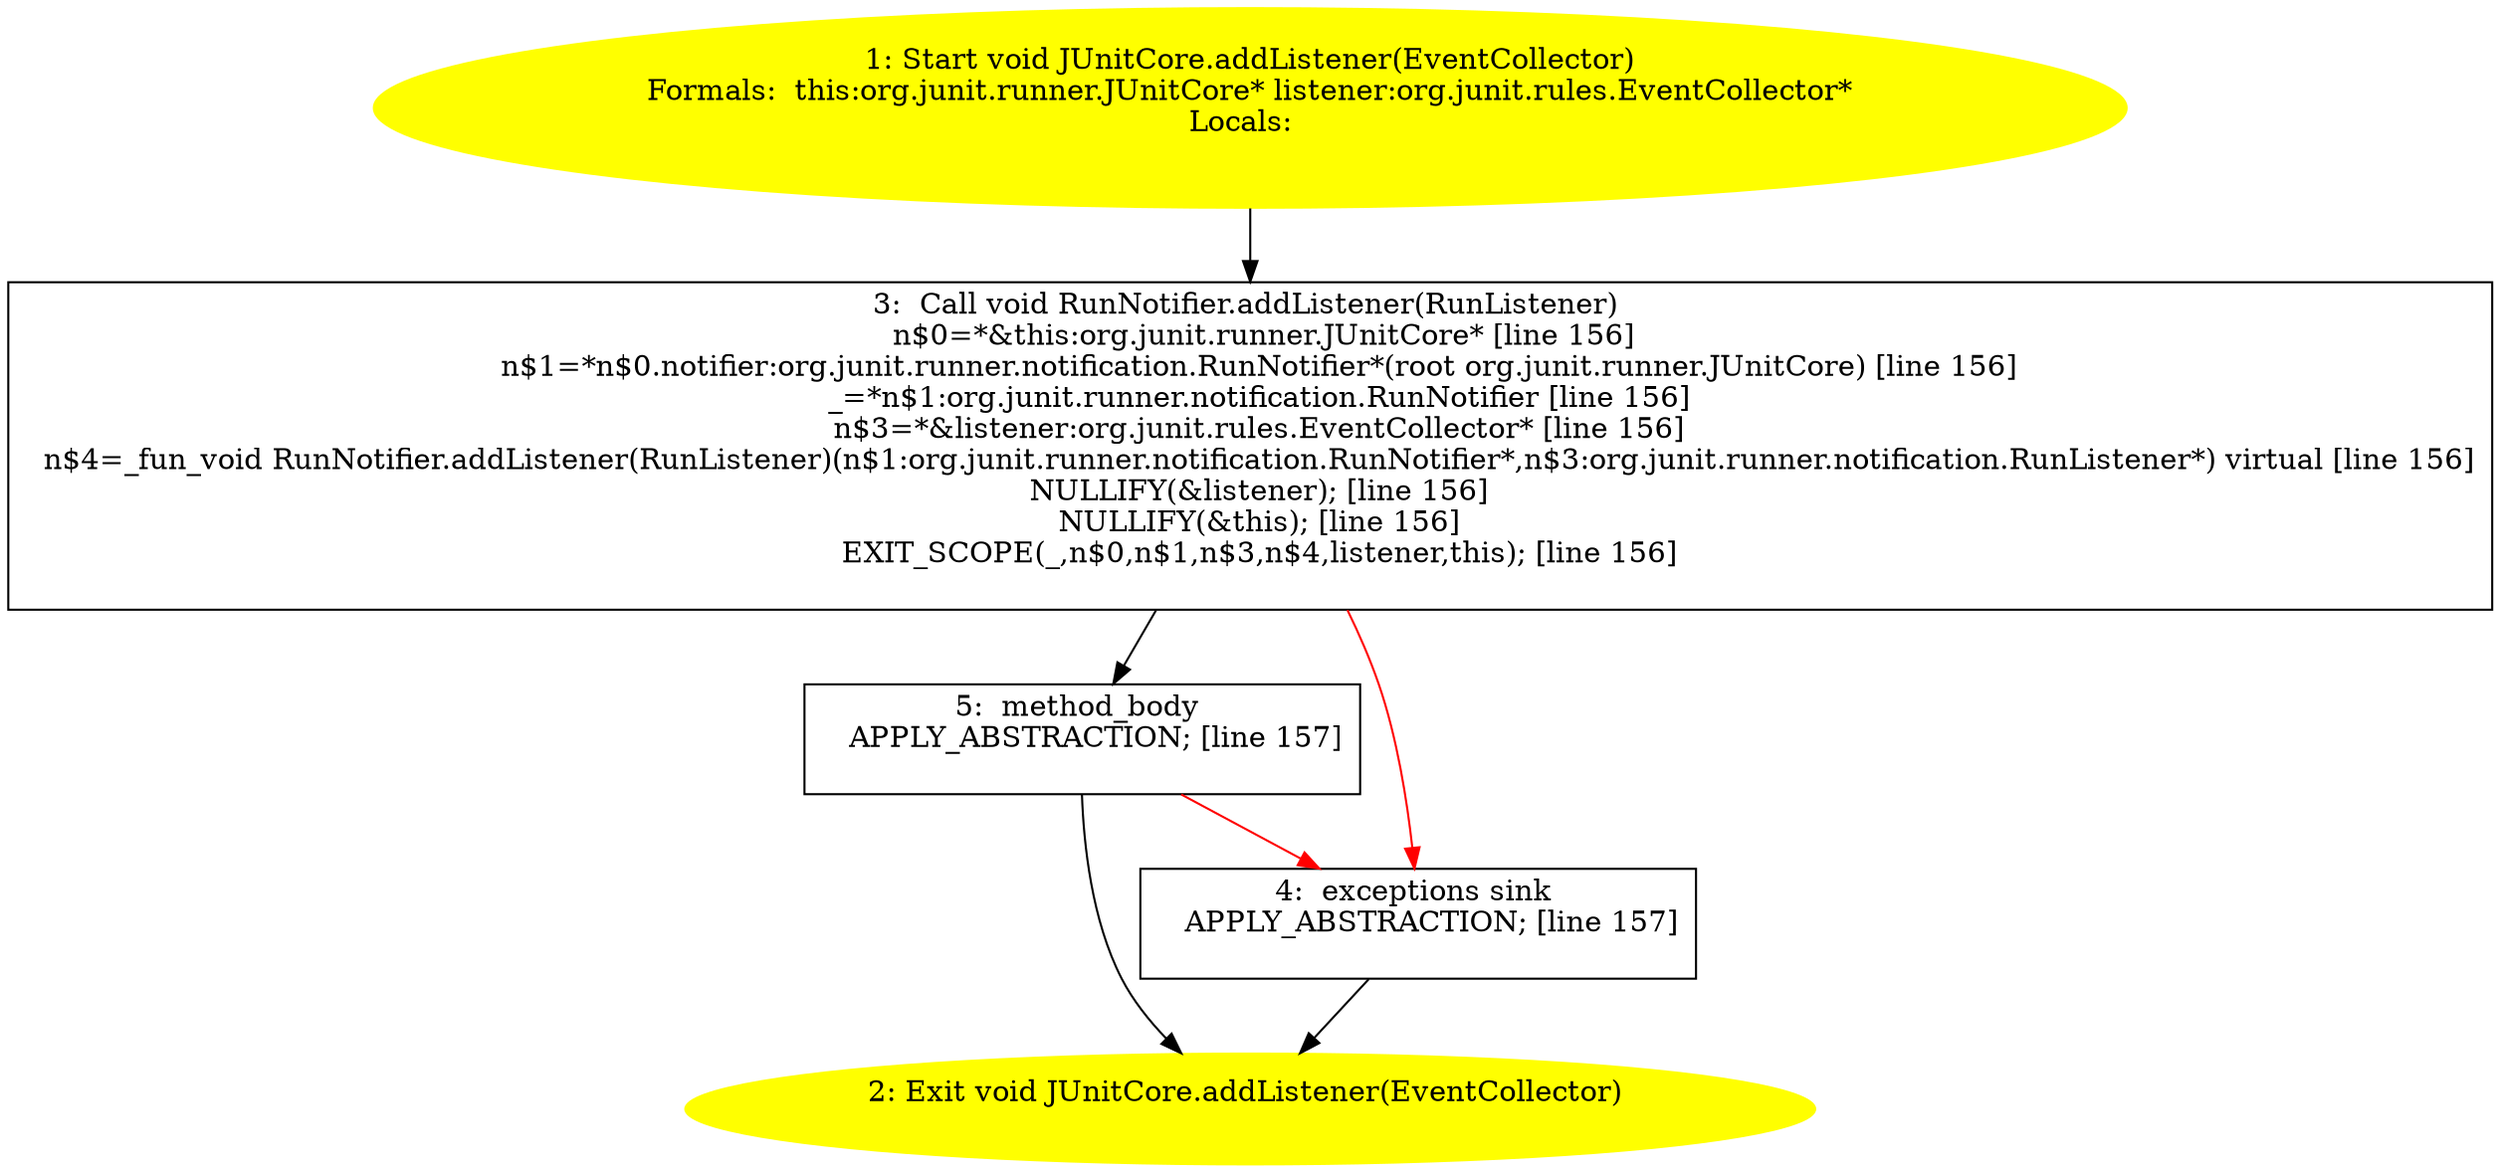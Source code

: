 /* @generated */
digraph cfg {
"org.junit.runner.JUnitCore.addListener(org.junit.rules.EventCollector):void.0474b217b84f263342176d5ab1bf4b27_1" [label="1: Start void JUnitCore.addListener(EventCollector)\nFormals:  this:org.junit.runner.JUnitCore* listener:org.junit.rules.EventCollector*\nLocals:  \n  " color=yellow style=filled]
	

	 "org.junit.runner.JUnitCore.addListener(org.junit.rules.EventCollector):void.0474b217b84f263342176d5ab1bf4b27_1" -> "org.junit.runner.JUnitCore.addListener(org.junit.rules.EventCollector):void.0474b217b84f263342176d5ab1bf4b27_3" ;
"org.junit.runner.JUnitCore.addListener(org.junit.rules.EventCollector):void.0474b217b84f263342176d5ab1bf4b27_2" [label="2: Exit void JUnitCore.addListener(EventCollector) \n  " color=yellow style=filled]
	

"org.junit.runner.JUnitCore.addListener(org.junit.rules.EventCollector):void.0474b217b84f263342176d5ab1bf4b27_3" [label="3:  Call void RunNotifier.addListener(RunListener) \n   n$0=*&this:org.junit.runner.JUnitCore* [line 156]\n  n$1=*n$0.notifier:org.junit.runner.notification.RunNotifier*(root org.junit.runner.JUnitCore) [line 156]\n  _=*n$1:org.junit.runner.notification.RunNotifier [line 156]\n  n$3=*&listener:org.junit.rules.EventCollector* [line 156]\n  n$4=_fun_void RunNotifier.addListener(RunListener)(n$1:org.junit.runner.notification.RunNotifier*,n$3:org.junit.runner.notification.RunListener*) virtual [line 156]\n  NULLIFY(&listener); [line 156]\n  NULLIFY(&this); [line 156]\n  EXIT_SCOPE(_,n$0,n$1,n$3,n$4,listener,this); [line 156]\n " shape="box"]
	

	 "org.junit.runner.JUnitCore.addListener(org.junit.rules.EventCollector):void.0474b217b84f263342176d5ab1bf4b27_3" -> "org.junit.runner.JUnitCore.addListener(org.junit.rules.EventCollector):void.0474b217b84f263342176d5ab1bf4b27_5" ;
	 "org.junit.runner.JUnitCore.addListener(org.junit.rules.EventCollector):void.0474b217b84f263342176d5ab1bf4b27_3" -> "org.junit.runner.JUnitCore.addListener(org.junit.rules.EventCollector):void.0474b217b84f263342176d5ab1bf4b27_4" [color="red" ];
"org.junit.runner.JUnitCore.addListener(org.junit.rules.EventCollector):void.0474b217b84f263342176d5ab1bf4b27_4" [label="4:  exceptions sink \n   APPLY_ABSTRACTION; [line 157]\n " shape="box"]
	

	 "org.junit.runner.JUnitCore.addListener(org.junit.rules.EventCollector):void.0474b217b84f263342176d5ab1bf4b27_4" -> "org.junit.runner.JUnitCore.addListener(org.junit.rules.EventCollector):void.0474b217b84f263342176d5ab1bf4b27_2" ;
"org.junit.runner.JUnitCore.addListener(org.junit.rules.EventCollector):void.0474b217b84f263342176d5ab1bf4b27_5" [label="5:  method_body \n   APPLY_ABSTRACTION; [line 157]\n " shape="box"]
	

	 "org.junit.runner.JUnitCore.addListener(org.junit.rules.EventCollector):void.0474b217b84f263342176d5ab1bf4b27_5" -> "org.junit.runner.JUnitCore.addListener(org.junit.rules.EventCollector):void.0474b217b84f263342176d5ab1bf4b27_2" ;
	 "org.junit.runner.JUnitCore.addListener(org.junit.rules.EventCollector):void.0474b217b84f263342176d5ab1bf4b27_5" -> "org.junit.runner.JUnitCore.addListener(org.junit.rules.EventCollector):void.0474b217b84f263342176d5ab1bf4b27_4" [color="red" ];
}
